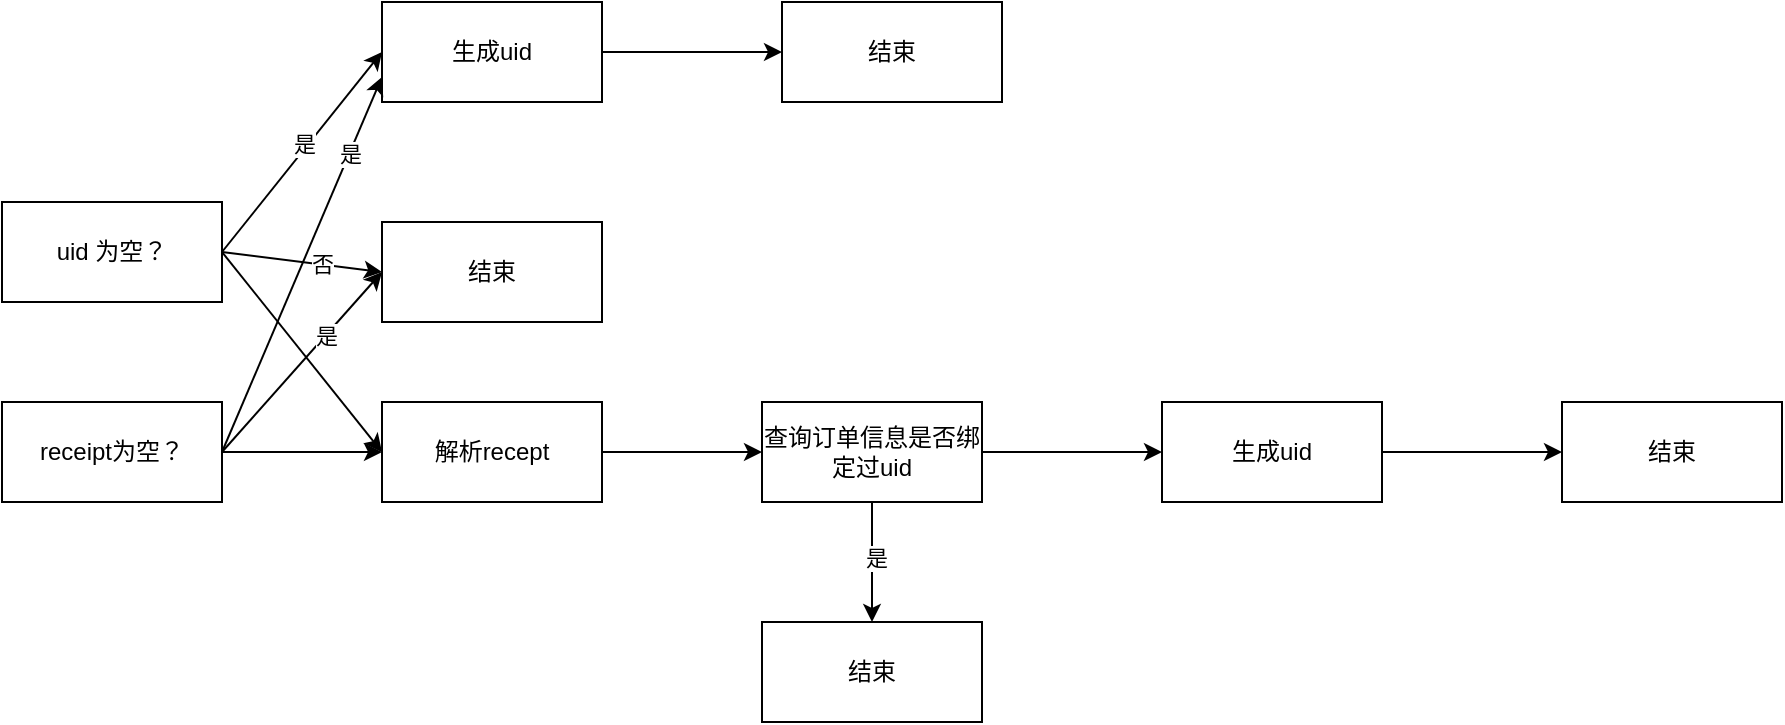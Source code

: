 <mxfile version="20.6.0" type="github">
  <diagram id="SDjKLvVEclTaMKikwINN" name="第 1 页">
    <mxGraphModel dx="1426" dy="793" grid="1" gridSize="10" guides="1" tooltips="1" connect="1" arrows="1" fold="1" page="1" pageScale="1" pageWidth="827" pageHeight="1169" math="0" shadow="0">
      <root>
        <mxCell id="0" />
        <mxCell id="1" parent="0" />
        <mxCell id="G1CB8HRIKVYqwDcbVfcT-21" value="uid 为空？" style="rounded=0;whiteSpace=wrap;html=1;" vertex="1" parent="1">
          <mxGeometry x="110" y="610" width="110" height="50" as="geometry" />
        </mxCell>
        <mxCell id="G1CB8HRIKVYqwDcbVfcT-22" value="receipt为空？" style="rounded=0;whiteSpace=wrap;html=1;" vertex="1" parent="1">
          <mxGeometry x="110" y="710" width="110" height="50" as="geometry" />
        </mxCell>
        <mxCell id="G1CB8HRIKVYqwDcbVfcT-23" value="生成uid" style="rounded=0;whiteSpace=wrap;html=1;" vertex="1" parent="1">
          <mxGeometry x="300" y="510" width="110" height="50" as="geometry" />
        </mxCell>
        <mxCell id="G1CB8HRIKVYqwDcbVfcT-25" value="结束" style="rounded=0;whiteSpace=wrap;html=1;" vertex="1" parent="1">
          <mxGeometry x="500" y="510" width="110" height="50" as="geometry" />
        </mxCell>
        <mxCell id="G1CB8HRIKVYqwDcbVfcT-26" value="" style="endArrow=classic;html=1;rounded=0;exitX=1;exitY=0.5;exitDx=0;exitDy=0;entryX=0;entryY=0.5;entryDx=0;entryDy=0;" edge="1" parent="1" source="G1CB8HRIKVYqwDcbVfcT-21" target="G1CB8HRIKVYqwDcbVfcT-23">
          <mxGeometry width="50" height="50" relative="1" as="geometry">
            <mxPoint x="360" y="700" as="sourcePoint" />
            <mxPoint x="410" y="650" as="targetPoint" />
          </mxGeometry>
        </mxCell>
        <mxCell id="G1CB8HRIKVYqwDcbVfcT-28" value="是" style="edgeLabel;html=1;align=center;verticalAlign=middle;resizable=0;points=[];" vertex="1" connectable="0" parent="G1CB8HRIKVYqwDcbVfcT-26">
          <mxGeometry x="0.059" y="2" relative="1" as="geometry">
            <mxPoint as="offset" />
          </mxGeometry>
        </mxCell>
        <mxCell id="G1CB8HRIKVYqwDcbVfcT-27" value="" style="endArrow=classic;html=1;rounded=0;exitX=1;exitY=0.5;exitDx=0;exitDy=0;entryX=0;entryY=0.75;entryDx=0;entryDy=0;" edge="1" parent="1" source="G1CB8HRIKVYqwDcbVfcT-22" target="G1CB8HRIKVYqwDcbVfcT-23">
          <mxGeometry width="50" height="50" relative="1" as="geometry">
            <mxPoint x="330" y="730" as="sourcePoint" />
            <mxPoint x="380" y="680" as="targetPoint" />
          </mxGeometry>
        </mxCell>
        <mxCell id="G1CB8HRIKVYqwDcbVfcT-29" value="是" style="edgeLabel;html=1;align=center;verticalAlign=middle;resizable=0;points=[];" vertex="1" connectable="0" parent="G1CB8HRIKVYqwDcbVfcT-27">
          <mxGeometry x="0.591" relative="1" as="geometry">
            <mxPoint as="offset" />
          </mxGeometry>
        </mxCell>
        <mxCell id="G1CB8HRIKVYqwDcbVfcT-30" value="" style="endArrow=classic;html=1;rounded=0;exitX=1;exitY=0.5;exitDx=0;exitDy=0;entryX=0;entryY=0.5;entryDx=0;entryDy=0;" edge="1" parent="1" source="G1CB8HRIKVYqwDcbVfcT-23" target="G1CB8HRIKVYqwDcbVfcT-25">
          <mxGeometry width="50" height="50" relative="1" as="geometry">
            <mxPoint x="560" y="670" as="sourcePoint" />
            <mxPoint x="610" y="620" as="targetPoint" />
          </mxGeometry>
        </mxCell>
        <mxCell id="G1CB8HRIKVYqwDcbVfcT-31" value="结束" style="rounded=0;whiteSpace=wrap;html=1;" vertex="1" parent="1">
          <mxGeometry x="300" y="620" width="110" height="50" as="geometry" />
        </mxCell>
        <mxCell id="G1CB8HRIKVYqwDcbVfcT-32" value="" style="endArrow=classic;html=1;rounded=0;exitX=1;exitY=0.5;exitDx=0;exitDy=0;entryX=0;entryY=0.5;entryDx=0;entryDy=0;" edge="1" parent="1" source="G1CB8HRIKVYqwDcbVfcT-21" target="G1CB8HRIKVYqwDcbVfcT-31">
          <mxGeometry width="50" height="50" relative="1" as="geometry">
            <mxPoint x="410" y="840" as="sourcePoint" />
            <mxPoint x="460" y="790" as="targetPoint" />
          </mxGeometry>
        </mxCell>
        <mxCell id="G1CB8HRIKVYqwDcbVfcT-34" value="否" style="edgeLabel;html=1;align=center;verticalAlign=middle;resizable=0;points=[];" vertex="1" connectable="0" parent="G1CB8HRIKVYqwDcbVfcT-32">
          <mxGeometry x="0.235" relative="1" as="geometry">
            <mxPoint as="offset" />
          </mxGeometry>
        </mxCell>
        <mxCell id="G1CB8HRIKVYqwDcbVfcT-33" value="" style="endArrow=classic;html=1;rounded=0;exitX=1;exitY=0.5;exitDx=0;exitDy=0;entryX=0;entryY=0.5;entryDx=0;entryDy=0;" edge="1" parent="1" source="G1CB8HRIKVYqwDcbVfcT-22" target="G1CB8HRIKVYqwDcbVfcT-31">
          <mxGeometry width="50" height="50" relative="1" as="geometry">
            <mxPoint x="400" y="820" as="sourcePoint" />
            <mxPoint x="390" y="660" as="targetPoint" />
          </mxGeometry>
        </mxCell>
        <mxCell id="G1CB8HRIKVYqwDcbVfcT-35" value="是" style="edgeLabel;html=1;align=center;verticalAlign=middle;resizable=0;points=[];" vertex="1" connectable="0" parent="G1CB8HRIKVYqwDcbVfcT-33">
          <mxGeometry x="0.292" relative="1" as="geometry">
            <mxPoint as="offset" />
          </mxGeometry>
        </mxCell>
        <mxCell id="G1CB8HRIKVYqwDcbVfcT-36" value="解析recept" style="rounded=0;whiteSpace=wrap;html=1;" vertex="1" parent="1">
          <mxGeometry x="300" y="710" width="110" height="50" as="geometry" />
        </mxCell>
        <mxCell id="G1CB8HRIKVYqwDcbVfcT-37" value="" style="endArrow=classic;html=1;rounded=0;exitX=1;exitY=0.5;exitDx=0;exitDy=0;entryX=0;entryY=0.5;entryDx=0;entryDy=0;" edge="1" parent="1" source="G1CB8HRIKVYqwDcbVfcT-21" target="G1CB8HRIKVYqwDcbVfcT-36">
          <mxGeometry width="50" height="50" relative="1" as="geometry">
            <mxPoint x="400" y="920" as="sourcePoint" />
            <mxPoint x="450" y="870" as="targetPoint" />
          </mxGeometry>
        </mxCell>
        <mxCell id="G1CB8HRIKVYqwDcbVfcT-38" value="" style="endArrow=classic;html=1;rounded=0;entryX=0;entryY=0.5;entryDx=0;entryDy=0;exitX=1;exitY=0.5;exitDx=0;exitDy=0;" edge="1" parent="1" source="G1CB8HRIKVYqwDcbVfcT-22" target="G1CB8HRIKVYqwDcbVfcT-36">
          <mxGeometry width="50" height="50" relative="1" as="geometry">
            <mxPoint x="230" y="740" as="sourcePoint" />
            <mxPoint x="300" y="770" as="targetPoint" />
          </mxGeometry>
        </mxCell>
        <mxCell id="G1CB8HRIKVYqwDcbVfcT-39" value="查询订单信息是否绑定过uid" style="rounded=0;whiteSpace=wrap;html=1;" vertex="1" parent="1">
          <mxGeometry x="490" y="710" width="110" height="50" as="geometry" />
        </mxCell>
        <mxCell id="G1CB8HRIKVYqwDcbVfcT-40" value="" style="endArrow=classic;html=1;rounded=0;exitX=1;exitY=0.5;exitDx=0;exitDy=0;entryX=0;entryY=0.5;entryDx=0;entryDy=0;" edge="1" parent="1" source="G1CB8HRIKVYqwDcbVfcT-36" target="G1CB8HRIKVYqwDcbVfcT-39">
          <mxGeometry width="50" height="50" relative="1" as="geometry">
            <mxPoint x="580" y="890" as="sourcePoint" />
            <mxPoint x="630" y="840" as="targetPoint" />
          </mxGeometry>
        </mxCell>
        <mxCell id="G1CB8HRIKVYqwDcbVfcT-41" value="生成uid" style="rounded=0;whiteSpace=wrap;html=1;" vertex="1" parent="1">
          <mxGeometry x="690" y="710" width="110" height="50" as="geometry" />
        </mxCell>
        <mxCell id="G1CB8HRIKVYqwDcbVfcT-42" value="结束" style="rounded=0;whiteSpace=wrap;html=1;" vertex="1" parent="1">
          <mxGeometry x="490" y="820" width="110" height="50" as="geometry" />
        </mxCell>
        <mxCell id="G1CB8HRIKVYqwDcbVfcT-43" value="" style="endArrow=classic;html=1;rounded=0;exitX=0.5;exitY=1;exitDx=0;exitDy=0;entryX=0.5;entryY=0;entryDx=0;entryDy=0;" edge="1" parent="1" source="G1CB8HRIKVYqwDcbVfcT-39" target="G1CB8HRIKVYqwDcbVfcT-42">
          <mxGeometry width="50" height="50" relative="1" as="geometry">
            <mxPoint x="660" y="1060" as="sourcePoint" />
            <mxPoint x="710" y="1010" as="targetPoint" />
          </mxGeometry>
        </mxCell>
        <mxCell id="G1CB8HRIKVYqwDcbVfcT-44" value="是" style="edgeLabel;html=1;align=center;verticalAlign=middle;resizable=0;points=[];" vertex="1" connectable="0" parent="G1CB8HRIKVYqwDcbVfcT-43">
          <mxGeometry x="-0.067" y="2" relative="1" as="geometry">
            <mxPoint as="offset" />
          </mxGeometry>
        </mxCell>
        <mxCell id="G1CB8HRIKVYqwDcbVfcT-45" value="" style="endArrow=classic;html=1;rounded=0;exitX=1;exitY=0.5;exitDx=0;exitDy=0;" edge="1" parent="1" source="G1CB8HRIKVYqwDcbVfcT-39" target="G1CB8HRIKVYqwDcbVfcT-41">
          <mxGeometry width="50" height="50" relative="1" as="geometry">
            <mxPoint x="780" y="930" as="sourcePoint" />
            <mxPoint x="830" y="880" as="targetPoint" />
          </mxGeometry>
        </mxCell>
        <mxCell id="G1CB8HRIKVYqwDcbVfcT-46" value="结束" style="rounded=0;whiteSpace=wrap;html=1;" vertex="1" parent="1">
          <mxGeometry x="890" y="710" width="110" height="50" as="geometry" />
        </mxCell>
        <mxCell id="G1CB8HRIKVYqwDcbVfcT-47" value="" style="endArrow=classic;html=1;rounded=0;exitX=1;exitY=0.5;exitDx=0;exitDy=0;" edge="1" parent="1" source="G1CB8HRIKVYqwDcbVfcT-41" target="G1CB8HRIKVYqwDcbVfcT-46">
          <mxGeometry width="50" height="50" relative="1" as="geometry">
            <mxPoint x="950" y="910" as="sourcePoint" />
            <mxPoint x="1000" y="860" as="targetPoint" />
          </mxGeometry>
        </mxCell>
      </root>
    </mxGraphModel>
  </diagram>
</mxfile>
